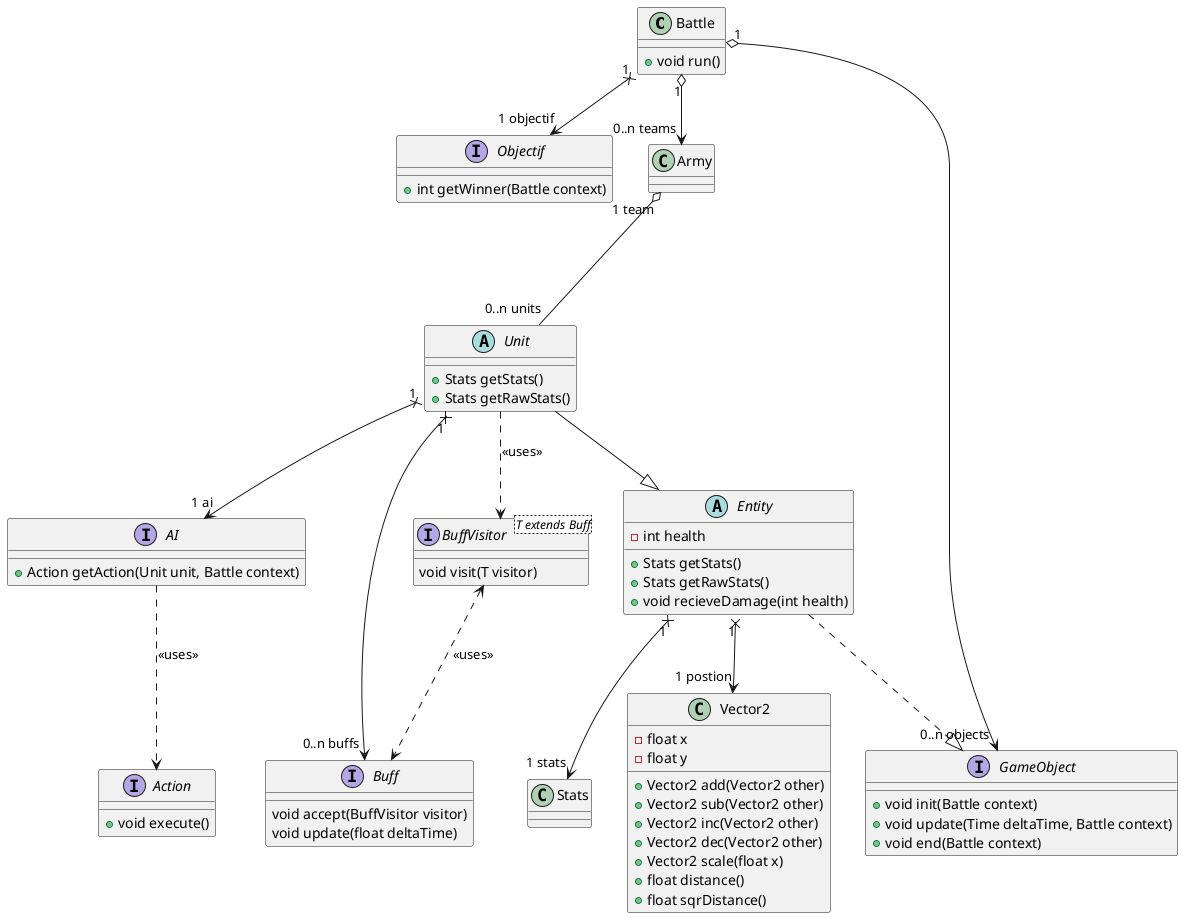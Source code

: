 @startuml

class Battle {
    + void run()
}

interface Objectif{
    + int getWinner(Battle context)
}

class Army {

}

interface GameObject{
    + void init(Battle context)
    + void update(Time deltaTime, Battle context)
    + void end(Battle context)
}

abstract class Entity{
    - int health
    + Stats getStats()
    + Stats getRawStats()
    + void recieveDamage(int health)
}

abstract class Unit {
    + Stats getStats()
    + Stats getRawStats()
}

class Stats {

}

interface AI {
    + Action getAction(Unit unit, Battle context)
}

class Vector2{
    - float x
    - float y
    + Vector2 add(Vector2 other)
    + Vector2 sub(Vector2 other)
    + Vector2 inc(Vector2 other)
    + Vector2 dec(Vector2 other)
    + Vector2 scale(float x)
    + float distance()
    + float sqrDistance()
}

interface Action{
    + void execute()
}

interface Buff{
    void accept(BuffVisitor visitor)
    void update(float deltaTime)
}

interface BuffVisitor<T extends Buff>{
    void visit(T visitor)
}

Battle "1" o--> "0..n teams" Army
Battle "1" o--> "0..n objects" GameObject
Battle "1" x--> "1 objectif" Objectif
Unit "1" x--> "1 ai" AI
Unit "1" x--> "0..n buffs" Buff
Entity "1" x--> "1 postion" Vector2
Entity "1" x--> "1 stats" Stats


Army "1 team" o--- "0..n units" Unit

AI ..> Action : "<<uses>>"
Unit ..> BuffVisitor : "<<uses>>"
BuffVisitor <..> Buff : "<<uses>>"

Entity ..|> GameObject
Unit --|> Entity


@enduml